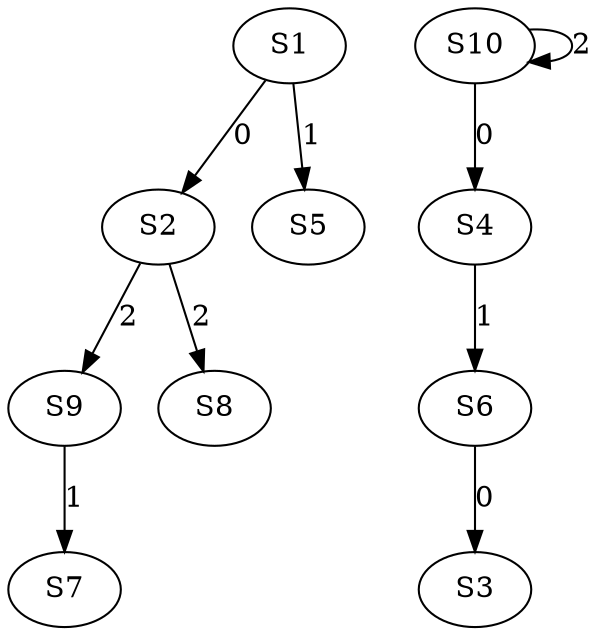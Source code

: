 strict digraph {
	S1 -> S2 [ label = 0 ];
	S6 -> S3 [ label = 0 ];
	S10 -> S4 [ label = 0 ];
	S1 -> S5 [ label = 1 ];
	S4 -> S6 [ label = 1 ];
	S9 -> S7 [ label = 1 ];
	S2 -> S8 [ label = 2 ];
	S2 -> S9 [ label = 2 ];
	S10 -> S10 [ label = 2 ];
}